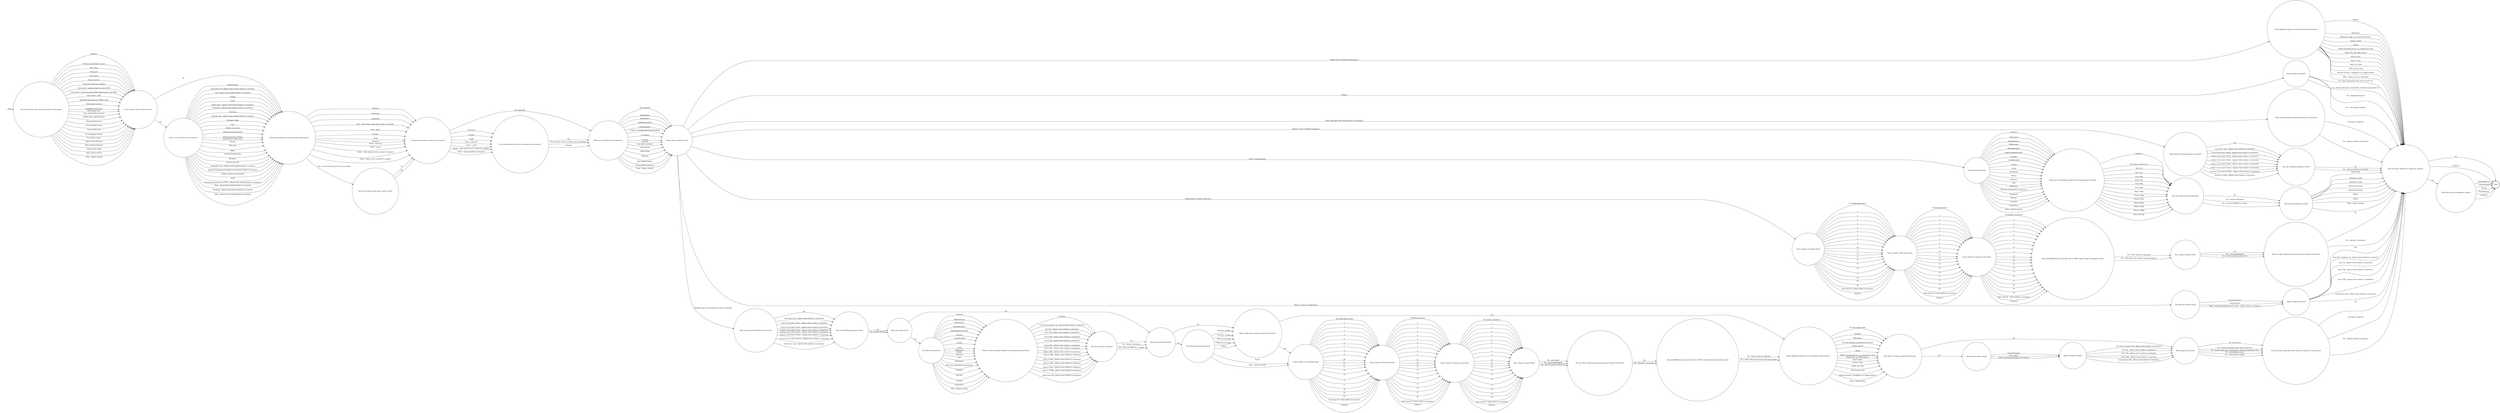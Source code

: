 digraph FINDS {  rankdir=LR;
  node [shape = circle];
  START_NODE [label="", shape=none];
  START_NODE -> 67179 [label = "start"];
  END_NODE [label="END", shape="doublecircle"];
  67179 [label = "Describe how the item was found (select all that apply)"];
  67179 -> 67180 [label = "Amnesty"];
  67179 -> 67180 [label = "Archway metal detector (amd)"];
  67179 -> 67180 [label = "Boss chair"];
  67179 -> 67180 [label = "Cell search"];
  67179 -> 67180 [label = "Dog search"];
  67179 -> 67180 [label = "Drone recovery"];
  67179 -> 67180 [label = "Drug trace detection machine"];
  67179 -> 67180 [label = "Gate search - enhanced gate security (EGS)"];
  67179 -> 67180 [label = "Gate search - front end search (FES), high security only (HSE)"];
  67179 -> 67180 [label = "Gate search - other"];
  67179 -> 67180 [label = "Handheld metal detector (HMD) wand"];
  67179 -> 67180 [label = "Information received"];
  67179 -> 67180 [label = "Intelligence led search"];
  67179 -> 67180 [label = "Item handed over"];
  67179 -> 67180 [label = "Item observed & recovered"];
  67179 -> 67180 [label = "Mobile phone signal detector"];
  67179 -> 67180 [label = "Phone detection pole"];
  67179 -> 67180 [label = "Pre-occupation search"];
  67179 -> 67180 [label = "Unusual behaviour"];
  67179 -> 67180 [label = "X-ray baggage scanner"];
  67179 -> 67180 [label = "X-ray body scanner"];
  67179 -> 67180 [label = "Other search (prisoner)"];
  67179 -> 67180 [label = "Other search (premises)"];
  67179 -> 67180 [label = "Other search (staff)"];
  67179 -> 67180 [label = "Other search (visitor)"];
  67179 -> 67180 [label = "Other - (please specify)"];
  67180 [label = "Is the location of the incident known?"];
  67180 -> 67182 [label = "No"];
  67180 -> 67181 [label = "Yes"];
  67181 [label = "What was the location of the incident?"];
  67181 -> 67182 [label = "Administration"];
  67181 -> 67182 [label = "Association area (please state location details in comment)"];
  67181 -> 67182 [label = "Cell - (please state location details in comment)"];
  67181 -> 67182 [label = "Chapel"];
  67181 -> 67182 [label = "Court"];
  67181 -> 67182 [label = "Dining room - (please state location details in comments)"];
  67181 -> 67182 [label = "Dormitory - (please state location details in comments)"];
  67181 -> 67182 [label = "Education"];
  67181 -> 67182 [label = "Exercise yard - (please state location details in comment)"];
  67181 -> 67182 [label = "Gate/gate lodge"];
  67181 -> 67182 [label = "Gym"];
  67181 -> 67182 [label = "Health care centre"];
  67181 -> 67182 [label = "Hospital outside (patient)"];
  67181 -> 67182 [label = "Hospital outside (visiting)"];
  67181 -> 67182 [label = "Induction/first night centre"];
  67181 -> 67182 [label = "Kitchen"];
  67181 -> 67182 [label = "Mail room"];
  67181 -> 67182 [label = "Office"];
  67181 -> 67182 [label = "Outside working party"];
  67181 -> 67182 [label = "Reception"];
  67181 -> 67182 [label = "Recess/ roof void"];
  67181 -> 67182 [label = "Segregation unit - (please state location details in comment)"];
  67181 -> 67182 [label = "Showers/changing room (please state location details in comment)"];
  67181 -> 67182 [label = "Vehicle used for court/transfer"];
  67181 -> 67182 [label = "Visits"];
  67181 -> 67182 [label = "Vulnerable prisoners unit (VPU) - (please state location details in comment)"];
  67181 -> 67182 [label = "Wing - (please state location details in comment)"];
  67181 -> 67182 [label = "Workshop - (please state location details in comment)"];
  67181 -> 67182 [label = "Other - (please state location details in comment)"];
  67182 [label = "Describe the method of entry into the establishment"];
  67182 -> 67184 [label = "Unknown"];
  67182 -> 67184 [label = "Contractor"];
  67182 -> 67184 [label = "Drone/UAV"];
  67182 -> 67183 [label = "Post - rule 39 (check rule 39 mail, barcoded)"];
  67182 -> 67184 [label = "Post - rule 39 (not check rule 39 mail, no barcode)"];
  67182 -> 67184 [label = "Post - other"];
  67182 -> 67184 [label = "Prisoner"];
  67182 -> 67184 [label = "Staff"];
  67182 -> 67184 [label = "Thrown in"];
  67182 -> 67184 [label = "Visitor - domestic"];
  67182 -> 67184 [label = "Visitor - social"];
  67182 -> 67184 [label = "Visitor - other (please enter comment to explain)"];
  67182 -> 67184 [label = "Other - (please enter comment to explain)"];
  67183 [label = "Did rule 39 mail barcode pass scanner check?"];
  67183 -> 67184 [label = "No"];
  67183 -> 67184 [label = "Yes"];
  67184 [label = "If found in possession, whose was it found in?"];
  67184 -> 67186 [label = "Not applicable"];
  67184 -> 67185 [label = "Contractor"];
  67184 -> 67185 [label = "Prisoner"];
  67184 -> 67185 [label = "Staff"];
  67184 -> 67185 [label = "Visitor - domestic"];
  67184 -> 67185 [label = "Visitor - social"];
  67184 -> 67185 [label = "Visitor - other (please enter comment to explain)"];
  67184 -> 67185 [label = "Other - (please specify in comments)"];
  67185 [label = "Is it suspected that the item was brought in by accident?"];
  67185 -> 67186 [label = "No"];
  67185 -> 67186 [label = "Yes (e.g. item return to staff at end of shift/visit)"];
  67185 -> 67186 [label = "Unknown"];
  67186 [label = "What was the method of concealment?"];
  67186 -> 67187 [label = "Not concealed"];
  67186 -> 67187 [label = "Bed/bedding"];
  67186 -> 67187 [label = "Book/papers"];
  67186 -> 67187 [label = "Cell/building fabric"];
  67186 -> 67187 [label = "Food/container"];
  67186 -> 67187 [label = "In bag (i.e. backpack/briefcase/handbag)"];
  67186 -> 67187 [label = "In clothing"];
  67186 -> 67187 [label = "In hand"];
  67186 -> 67187 [label = "In mouth"];
  67186 -> 67187 [label = "Internally concealed"];
  67186 -> 67187 [label = "Letter/parcel"];
  67186 -> 67187 [label = "Light fittings"];
  67186 -> 67187 [label = "Pipework"];
  67186 -> 67187 [label = "Rule 39/legal papers"];
  67186 -> 67187 [label = "TV/radio/DVD/consoles etc"];
  67186 -> 67187 [label = "Other - (please specify)"];
  67187 [label = "Please select category of find"];
  67187 -> 67205 [label = "Multiple types (see full below list before selecting)"];
  67187 -> 67188 [label = "Alcohol / hooch / distilling equipment"];
  67187 -> 67190 [label = "Drug / drug equipment"];
  67187 -> 67194 [label = "Mobile phone / mobile related item"];
  67187 -> 67200 [label = "Digital find (excluding mobile phones)"];
  67187 -> 67201 [label = "Tobacco / tobacco related items"];
  67187 -> 67203 [label = "Weapon"];
  67187 -> 67204 [label = "Other reportable items (by national or local policy)"];
  67188 [label = "What quantity of alcohol/hooch was found?"];
  67188 -> 67189 [label = "Nil"];
  67188 -> 67189 [label = "Less than 1 litre - (please state number in comments)"];
  67188 -> 67189 [label = "1 litre to less than 2 litres - (please state number in comments)"];
  67188 -> 67189 [label = "2 litres to less than 3 litres - (please state number in comments)"];
  67188 -> 67189 [label = "3 litres to less than 4 litres - (please state number in comments)"];
  67188 -> 67189 [label = "4 litres to less than 5 litres - (please state number in comments)"];
  67188 -> 67189 [label = "5 litres to less than 10 litres - (please state number in comments)"];
  67188 -> 67189 [label = "10 litres to less than 20 litres - (please state number in comments)"];
  67188 -> 67189 [label = "20 litres or more - (please state number in comments)"];
  67189 [label = "Was any distilling equipment found?"];
  67189 -> 67226 [label = "No"];
  67189 -> 67226 [label = "Yes - (please specify in comments)"];
  67190 [label = "Describe the drug found"];
  67190 -> 67191 [label = "Unknown"];
  67190 -> 67191 [label = "None found"];
  67190 -> 67191 [label = "Amphetamines"];
  67190 -> 67191 [label = "Barbiturates"];
  67190 -> 67191 [label = "Benzodiazepines"];
  67190 -> 67191 [label = "Buprenorphine/subutex"];
  67190 -> 67191 [label = "Cannabis"];
  67190 -> 67191 [label = "Cannabis plant"];
  67190 -> 67191 [label = "Cocaine"];
  67190 -> 67191 [label = "Crack"];
  67190 -> 67191 [label = "Gabapentin"];
  67190 -> 67191 [label = "Heroin"];
  67190 -> 67191 [label = "Ketamine"];
  67190 -> 67191 [label = "LSD"];
  67190 -> 67191 [label = "Methadone"];
  67190 -> 67191 [label = "NPS (new psychoactive substances)"];
  67190 -> 67191 [label = "Pregabalin"];
  67190 -> 67191 [label = "Steroids"];
  67190 -> 67191 [label = "Tramadol"];
  67190 -> 67191 [label = "Tranquilisers"];
  67190 -> 67191 [label = "Other - (please specify)"];
  67191 [label = "What was the estimated weight of all drugs/substances found?"];
  67191 -> 67192 [label = "Unknown"];
  67191 -> 67192 [label = "Less than or equal to 1g"];
  67191 -> 67192 [label = "2g to 5g"];
  67191 -> 67192 [label = "6g to 10g"];
  67191 -> 67192 [label = "11g to 20g"];
  67191 -> 67192 [label = "21g to 30g"];
  67191 -> 67192 [label = "31g to 40g"];
  67191 -> 67192 [label = "41g to 50g"];
  67191 -> 67192 [label = "50g to 100g"];
  67191 -> 67192 [label = "101g to 200g"];
  67191 -> 67192 [label = "201g to 300g"];
  67191 -> 67192 [label = "301g to 400g"];
  67191 -> 67192 [label = "401g to 500g"];
  67191 -> 67192 [label = "501g to 1000g"];
  67191 -> 67192 [label = "More than 1kg"];
  67192 [label = "Was the substance found analysed?"];
  67192 -> 67193 [label = "No"];
  67192 -> 67193 [label = "Yes - forensic laboratory"];
  67192 -> 67193 [label = "Yes - local with BDH kit or similar"];
  67193 [label = "Describe drug equipment found"];
  67193 -> 67226 [label = "None found"];
  67193 -> 67226 [label = "Authentic needle"];
  67193 -> 67226 [label = "Authentic syringe"];
  67193 -> 67226 [label = "Improvised needle"];
  67193 -> 67226 [label = "Improvised syringe"];
  67193 -> 67226 [label = "Pipe(s)"];
  67193 -> 67226 [label = "Roach"];
  67193 -> 67226 [label = "Other - (please specify)"];
  67194 [label = "Enter number of mobiles found"];
  67194 -> 67195 [label = "No mobile phone found"];
  67194 -> 67195 [label = "1"];
  67194 -> 67195 [label = "2"];
  67194 -> 67195 [label = "3"];
  67194 -> 67195 [label = "4"];
  67194 -> 67195 [label = "5"];
  67194 -> 67195 [label = "6"];
  67194 -> 67195 [label = "7"];
  67194 -> 67195 [label = "8"];
  67194 -> 67195 [label = "9"];
  67194 -> 67195 [label = "10"];
  67194 -> 67195 [label = "11"];
  67194 -> 67195 [label = "12"];
  67194 -> 67195 [label = "13"];
  67194 -> 67195 [label = "14"];
  67194 -> 67195 [label = "15"];
  67194 -> 67195 [label = "16"];
  67194 -> 67195 [label = "17"];
  67194 -> 67195 [label = "18"];
  67194 -> 67195 [label = "19"];
  67194 -> 67195 [label = "20"];
  67194 -> 67195 [label = "More than 20 - (state number in comment)"];
  67194 -> 67195 [label = "Unknown"];
  67195 [label = "Enter number of SIM cards found"];
  67195 -> 67196 [label = "No SIM cards found"];
  67195 -> 67196 [label = "1"];
  67195 -> 67196 [label = "2"];
  67195 -> 67196 [label = "3"];
  67195 -> 67196 [label = "4"];
  67195 -> 67196 [label = "5"];
  67195 -> 67196 [label = "6"];
  67195 -> 67196 [label = "7"];
  67195 -> 67196 [label = "8"];
  67195 -> 67196 [label = "9"];
  67195 -> 67196 [label = "10"];
  67195 -> 67196 [label = "11"];
  67195 -> 67196 [label = "12"];
  67195 -> 67196 [label = "13"];
  67195 -> 67196 [label = "14"];
  67195 -> 67196 [label = "15"];
  67195 -> 67196 [label = "16"];
  67195 -> 67196 [label = "17"];
  67195 -> 67196 [label = "18"];
  67195 -> 67196 [label = "19"];
  67195 -> 67196 [label = "20"];
  67195 -> 67196 [label = "More than 20 - (state number in comment)"];
  67195 -> 67196 [label = "Unknown"];
  67196 [label = "Enter number of memory cards found"];
  67196 -> 67197 [label = "No memory card found"];
  67196 -> 67197 [label = "1"];
  67196 -> 67197 [label = "2"];
  67196 -> 67197 [label = "3"];
  67196 -> 67197 [label = "4"];
  67196 -> 67197 [label = "5"];
  67196 -> 67197 [label = "6"];
  67196 -> 67197 [label = "7"];
  67196 -> 67197 [label = "8"];
  67196 -> 67197 [label = "9"];
  67196 -> 67197 [label = "10"];
  67196 -> 67197 [label = "11"];
  67196 -> 67197 [label = "12"];
  67196 -> 67197 [label = "13"];
  67196 -> 67197 [label = "14"];
  67196 -> 67197 [label = "15"];
  67196 -> 67197 [label = "16"];
  67196 -> 67197 [label = "17"];
  67196 -> 67197 [label = "18"];
  67196 -> 67197 [label = "19"];
  67196 -> 67197 [label = "20"];
  67196 -> 67197 [label = "More than 20 - (state number in comment)"];
  67196 -> 67197 [label = "Unknown"];
  67197 [label = "Has phone/SIM/memory card been sent to DIMU (digital media investigation unit)?"];
  67197 -> 67198 [label = "No - (enter reason in comment)"];
  67197 -> 67198 [label = "Yes - enter date and comment with bag number)"];
  67198 [label = "Was a phone charger found?"];
  67198 -> 67199 [label = "No"];
  67198 -> 67199 [label = "Yes - homemade/adapted"];
  67198 -> 67199 [label = "Yes - factory made/manufactured"];
  67199 [label = "Was any other mobile phone/communication related item found?"];
  67199 -> 67226 [label = "No"];
  67199 -> 67226 [label = "Yes - (specify in comments)"];
  67200 [label = "Other digital find (please state make/model where known)"];
  67200 -> 67226 [label = "Desktop"];
  67200 -> 67226 [label = "DVD player"];
  67200 -> 67226 [label = "External storage, e.g. external hard drive"];
  67200 -> 67226 [label = "Games console"];
  67200 -> 67226 [label = "Laptop"];
  67200 -> 67226 [label = "Media streaming device, e.g. Amazon fire stick"];
  67200 -> 67226 [label = "Mobile hot spot (MiFi device)"];
  67200 -> 67226 [label = "Smart watch"];
  67200 -> 67226 [label = "Stereo / radio"];
  67200 -> 67226 [label = "Tablet, e.g. iPad"];
  67200 -> 67226 [label = "USB memory stick"];
  67200 -> 67226 [label = "Wireless headset . headphone, e.g. Apple AirPods"];
  67200 -> 67226 [label = "Other - (please state in comments)"];
  67201 [label = "Describe the tobacco found"];
  67201 -> 67202 [label = "Cigarettes/cigars"];
  67201 -> 67202 [label = "Loose tobacco"];
  67201 -> 67202 [label = "Other - including packaging and roaches - (please state in comments)"];
  67202 [label = "Approx weight of tobacco"];
  67202 -> 67226 [label = "N/A"];
  67202 -> 67226 [label = "Less than or equal to 1g - (please state number in comments)"];
  67202 -> 67226 [label = "2g to 5g - (please state number in comments)"];
  67202 -> 67226 [label = "6g to 10g - (please state number in comments)"];
  67202 -> 67226 [label = "11g to 20g - (please state number in comments)"];
  67202 -> 67226 [label = "Greater than 20g - (please state number in comments)"];
  67203 [label = "What weapon was found?"];
  67203 -> 67226 [label = "Yes - blunt instrument (cosh, item in sock, etc)"];
  67203 -> 67226 [label = "Yes - firearm (fake guns, ammunition, chemical incapacitant etc)"];
  67203 -> 67226 [label = "Yes - knife/bladed article"];
  67203 -> 67226 [label = "Yes - other (please specify)"];
  67204 [label = "Other reportable items found (by national or local policy)"];
  67204 -> 67226 [label = "Yes (noose / ligature)"];
  67204 -> 67226 [label = "Yes - (please specify in comments)"];
  67205 [label = "What quantity of alcohol/hooch was found?"];
  67205 -> 67206 [label = "Nil"];
  67205 -> 67206 [label = "Less than 1 litre - (please state number in comments)"];
  67205 -> 67206 [label = "1 litre to less than 2 litres - (please state number in comments)"];
  67205 -> 67206 [label = "2 litres to less than 3 litres - (please state number in comments)"];
  67205 -> 67206 [label = "3 litres to less than 4 litres - (please state number in comments)"];
  67205 -> 67206 [label = "4 litres to less than 5 litres - (please state number in comments)"];
  67205 -> 67206 [label = "5 litres to less than 10 litres - (please state number in comments)"];
  67205 -> 67206 [label = "10 litres to less than 20 litres - (please state number in comments)"];
  67205 -> 67206 [label = "20 litres or more - (please state number in comments)"];
  67206 [label = "Was any distilling equipment found?"];
  67206 -> 67207 [label = "No"];
  67206 -> 67207 [label = "Yes - (please specify)"];
  67207 [label = "Were any drugs found?"];
  67207 -> 67211 [label = "No"];
  67207 -> 67208 [label = "Yes"];
  67208 [label = "Describe the drug found"];
  67208 -> 67209 [label = "Unknown"];
  67208 -> 67209 [label = "Amphetamines"];
  67208 -> 67209 [label = "Barbiturates"];
  67208 -> 67209 [label = "Benzodiazepines"];
  67208 -> 67209 [label = "Buprenorphine/subutex"];
  67208 -> 67209 [label = "Cannabis"];
  67208 -> 67209 [label = "Cannabis plant"];
  67208 -> 67209 [label = "Cocaine"];
  67208 -> 67209 [label = "Crack"];
  67208 -> 67209 [label = "Gabapentin"];
  67208 -> 67209 [label = "Heroin"];
  67208 -> 67209 [label = "Ketamine"];
  67208 -> 67209 [label = "LSD"];
  67208 -> 67209 [label = "Methadone"];
  67208 -> 67209 [label = "NPS (new psychoactive substances)"];
  67208 -> 67209 [label = "Pregablin"];
  67208 -> 67209 [label = "Steroids"];
  67208 -> 67209 [label = "Tramadol"];
  67208 -> 67209 [label = "Tranquilisers"];
  67208 -> 67209 [label = "Other - (please specify)"];
  67209 [label = "What was the estimated weight of all drugs/substances found?"];
  67209 -> 67210 [label = "Unknown"];
  67209 -> 67210 [label = "Less than or equal to 1g - (please state number in comments)"];
  67209 -> 67210 [label = "2g to 5g - (please state number in comments)"];
  67209 -> 67210 [label = "6g to 10g - (please state number in comments)"];
  67209 -> 67210 [label = "11g to 20g - (please state number in comments)"];
  67209 -> 67210 [label = "21g to 30g - (please state number in comments)"];
  67209 -> 67210 [label = "31g to 40g - (please state number in comments)"];
  67209 -> 67210 [label = "41g to 50g - (please state number in comments)"];
  67209 -> 67210 [label = "50g to 100g - (please state number in comments)"];
  67209 -> 67210 [label = "101g to 200g - (please state number in comments)"];
  67209 -> 67210 [label = "201g to 300g - (please state number in comments)"];
  67209 -> 67210 [label = "301g to 400g - (please state number in comments)"];
  67209 -> 67210 [label = "401g to 500g - (please state number in comments)"];
  67209 -> 67210 [label = "501g to 1,000g - (please state number in comments)"];
  67209 -> 67210 [label = "More than 1kg - (please state number in comments)"];
  67210 [label = "Was the substance analysed?"];
  67210 -> 67211 [label = "No"];
  67210 -> 67211 [label = "Yes - forensic laboratory"];
  67210 -> 67211 [label = "Yes - local with BDH kit or similar"];
  67211 [label = "Was drug equipment found?"];
  67211 -> 67213 [label = "No"];
  67211 -> 67212 [label = "Yes"];
  67212 [label = "Describe drug equipment found"];
  67212 -> 67213 [label = "Authentic needle"];
  67212 -> 67213 [label = "Authentic syringe"];
  67212 -> 67213 [label = "Improvised needle"];
  67212 -> 67213 [label = "Improvised syringe"];
  67212 -> 67213 [label = "Pipe(s)"];
  67212 -> 67214 [label = "Roach"];
  67212 -> 67214 [label = "Other - (please specify)"];
  67213 [label = "Were mobile phone / phone related items found?"];
  67213 -> 67220 [label = "No"];
  67213 -> 67214 [label = "Yes"];
  67214 [label = "Enter number of all mobiles found"];
  67214 -> 67215 [label = "No mobile phone found"];
  67214 -> 67215 [label = "1"];
  67214 -> 67215 [label = "2"];
  67214 -> 67215 [label = "3"];
  67214 -> 67215 [label = "4"];
  67214 -> 67215 [label = "5"];
  67214 -> 67215 [label = "6"];
  67214 -> 67215 [label = "7"];
  67214 -> 67215 [label = "8"];
  67214 -> 67215 [label = "9"];
  67214 -> 67215 [label = "10"];
  67214 -> 67215 [label = "11"];
  67214 -> 67215 [label = "12"];
  67214 -> 67215 [label = "13"];
  67214 -> 67215 [label = "14"];
  67214 -> 67215 [label = "15"];
  67214 -> 67215 [label = "16"];
  67214 -> 67215 [label = "17"];
  67214 -> 67215 [label = "18"];
  67214 -> 67215 [label = "19"];
  67214 -> 67215 [label = "20"];
  67214 -> 67215 [label = "More than 20 - (state number in comment)"];
  67214 -> 67215 [label = "Unknown"];
  67215 [label = "Enter number of SIM cards found"];
  67215 -> 67216 [label = "No SIM cards found"];
  67215 -> 67216 [label = "1"];
  67215 -> 67216 [label = "2"];
  67215 -> 67216 [label = "3"];
  67215 -> 67216 [label = "4"];
  67215 -> 67216 [label = "5"];
  67215 -> 67216 [label = "6"];
  67215 -> 67216 [label = "7"];
  67215 -> 67216 [label = "8"];
  67215 -> 67216 [label = "9"];
  67215 -> 67216 [label = "10"];
  67215 -> 67216 [label = "11"];
  67215 -> 67216 [label = "12"];
  67215 -> 67216 [label = "13"];
  67215 -> 67216 [label = "14"];
  67215 -> 67216 [label = "15"];
  67215 -> 67216 [label = "16"];
  67215 -> 67216 [label = "17"];
  67215 -> 67216 [label = "18"];
  67215 -> 67216 [label = "19"];
  67215 -> 67216 [label = "20"];
  67215 -> 67216 [label = "More than 20 - (state number in comment)"];
  67215 -> 67216 [label = "Unknown"];
  67216 [label = "Enter number of memory cards found"];
  67216 -> 67217 [label = "No memory card found"];
  67216 -> 67217 [label = "1"];
  67216 -> 67217 [label = "2"];
  67216 -> 67217 [label = "3"];
  67216 -> 67217 [label = "4"];
  67216 -> 67217 [label = "5"];
  67216 -> 67217 [label = "6"];
  67216 -> 67217 [label = "7"];
  67216 -> 67217 [label = "8"];
  67216 -> 67217 [label = "9"];
  67216 -> 67217 [label = "10"];
  67216 -> 67217 [label = "11"];
  67216 -> 67217 [label = "12"];
  67216 -> 67217 [label = "13"];
  67216 -> 67217 [label = "14"];
  67216 -> 67217 [label = "15"];
  67216 -> 67217 [label = "16"];
  67216 -> 67217 [label = "17"];
  67216 -> 67217 [label = "18"];
  67216 -> 67217 [label = "19"];
  67216 -> 67217 [label = "20"];
  67216 -> 67217 [label = "More than 20 - (state number in comment)"];
  67216 -> 67217 [label = "Unknown"];
  67217 [label = "Was a phone charger found?"];
  67217 -> 67218 [label = "No - none found"];
  67217 -> 67218 [label = "Yes - homemade/adapted"];
  67217 -> 67218 [label = "Yes - factory made/manufactured"];
  67218 [label = "Was any ohter mobule phone/communication related item found?"];
  67218 -> 67219 [label = "No"];
  67218 -> 67219 [label = "Yes - (specify in comments)"];
  67219 [label = "Has phone/SIM/memory card been sent to DIMU (digital media investigation unit)?"];
  67219 -> 67220 [label = "No - (enter reason in comment)"];
  67219 -> 67220 [label = "Yes - (enter date and comment with bag number)"];
  67220 [label = "Other digital find (please state make/model where known)"];
  67220 -> 67221 [label = "No other digital finds"];
  67220 -> 67221 [label = "Desktop"];
  67220 -> 67221 [label = "DVD player"];
  67220 -> 67221 [label = "External storage, e.g. external hard drive"];
  67220 -> 67221 [label = "Games console"];
  67220 -> 67221 [label = "Laptop"];
  67220 -> 67221 [label = "Media streaming device, e.g. Amazon fire stick"];
  67220 -> 67221 [label = "Mobile hot spot (MiFi device)"];
  67220 -> 67221 [label = "Smart watch"];
  67220 -> 67221 [label = "Stereo / radio"];
  67220 -> 67221 [label = "Tablet, e.g. iPad"];
  67220 -> 67221 [label = "USB memory stick"];
  67220 -> 67221 [label = "Wireless headset / headphone, e.g. Apple AirPods"];
  67220 -> 67221 [label = "Other - (please state)"];
  67221 [label = "Was tobacco / tobacco related items found?"];
  67221 -> 67224 [label = "No"];
  67221 -> 67222 [label = "Yes"];
  67222 [label = "Describe the tobacco found"];
  67222 -> 67223 [label = "Cigarettes/cigars"];
  67222 -> 67223 [label = "Loose tobaco"];
  67222 -> 67223 [label = "Other (including packaging and roaches)"];
  67223 [label = "Approx weight of tobacco"];
  67223 -> 67224 [label = "Less than or equal to 1g - (please state number in comments)"];
  67223 -> 67224 [label = "2g to 5g - (please state number in comments)"];
  67223 -> 67224 [label = "6g to 10g - (please state number in comments)"];
  67223 -> 67224 [label = "11g to 20g - (please state number in comments)"];
  67223 -> 67224 [label = "Greater than 20g - (please state number in comments)"];
  67224 [label = "What weapon was found?"];
  67224 -> 67225 [label = "No - none found"];
  67224 -> 67225 [label = "Yes - blunt instrument (cosh, item in sock etc)"];
  67224 -> 67225 [label = "Yes - firearm (fake guns, ammunition, chemical incapacitant etc)"];
  67224 -> 67225 [label = "Yes - knife/bladed article"];
  67224 -> 67225 [label = "Yes - other (please specify)"];
  67225 [label = "Were any other reportable items found (by national or local policy)?"];
  67225 -> 67226 [label = "No"];
  67225 -> 67226 [label = "Yes (noose / ligature)"];
  67225 -> 67226 [label = "Yes - (please specify in comments)"];
  67226 [label = "Were the items obtained on temporary release?"];
  67226 -> END_NODE [label = "No"];
  67226 -> END_NODE [label = "Unknown"];
  67226 -> 67227 [label = "Yes"];
  67227 [label = "Describe the type of temporary release"];
  67227 -> END_NODE [label = "Community visit"];
  67227 -> END_NODE [label = "Compassionate"];
  67227 -> END_NODE [label = "Facility"];
  67227 -> END_NODE [label = "Resettlement"];
  67227 -> END_NODE [label = "Unknown"];
}
